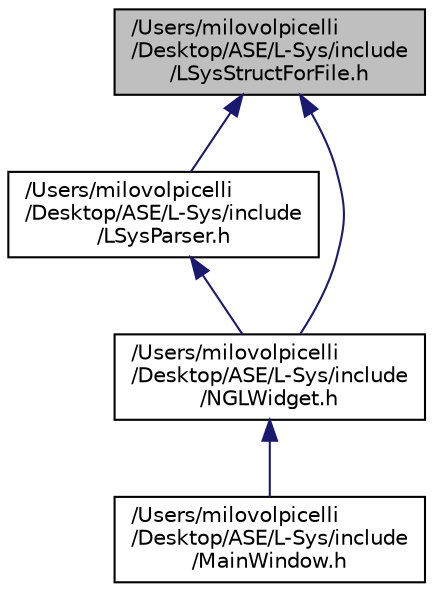 digraph "/Users/milovolpicelli/Desktop/ASE/L-Sys/include/LSysStructForFile.h"
{
  edge [fontname="Helvetica",fontsize="10",labelfontname="Helvetica",labelfontsize="10"];
  node [fontname="Helvetica",fontsize="10",shape=record];
  Node4 [label="/Users/milovolpicelli\l/Desktop/ASE/L-Sys/include\l/LSysStructForFile.h",height=0.2,width=0.4,color="black", fillcolor="grey75", style="filled", fontcolor="black"];
  Node4 -> Node5 [dir="back",color="midnightblue",fontsize="10",style="solid"];
  Node5 [label="/Users/milovolpicelli\l/Desktop/ASE/L-Sys/include\l/LSysParser.h",height=0.2,width=0.4,color="black", fillcolor="white", style="filled",URL="$_l_sys_parser_8h.html",tooltip="a parser to parse the LSysStruct parameters hold in a file and stores them into a LSysStructForFile s..."];
  Node5 -> Node6 [dir="back",color="midnightblue",fontsize="10",style="solid"];
  Node6 [label="/Users/milovolpicelli\l/Desktop/ASE/L-Sys/include\l/NGLWidget.h",height=0.2,width=0.4,color="black", fillcolor="white", style="filled",URL="$_n_g_l_widget_8h_source.html"];
  Node6 -> Node7 [dir="back",color="midnightblue",fontsize="10",style="solid"];
  Node7 [label="/Users/milovolpicelli\l/Desktop/ASE/L-Sys/include\l/MainWindow.h",height=0.2,width=0.4,color="black", fillcolor="white", style="filled",URL="$_main_window_8h_source.html"];
  Node4 -> Node6 [dir="back",color="midnightblue",fontsize="10",style="solid"];
}
